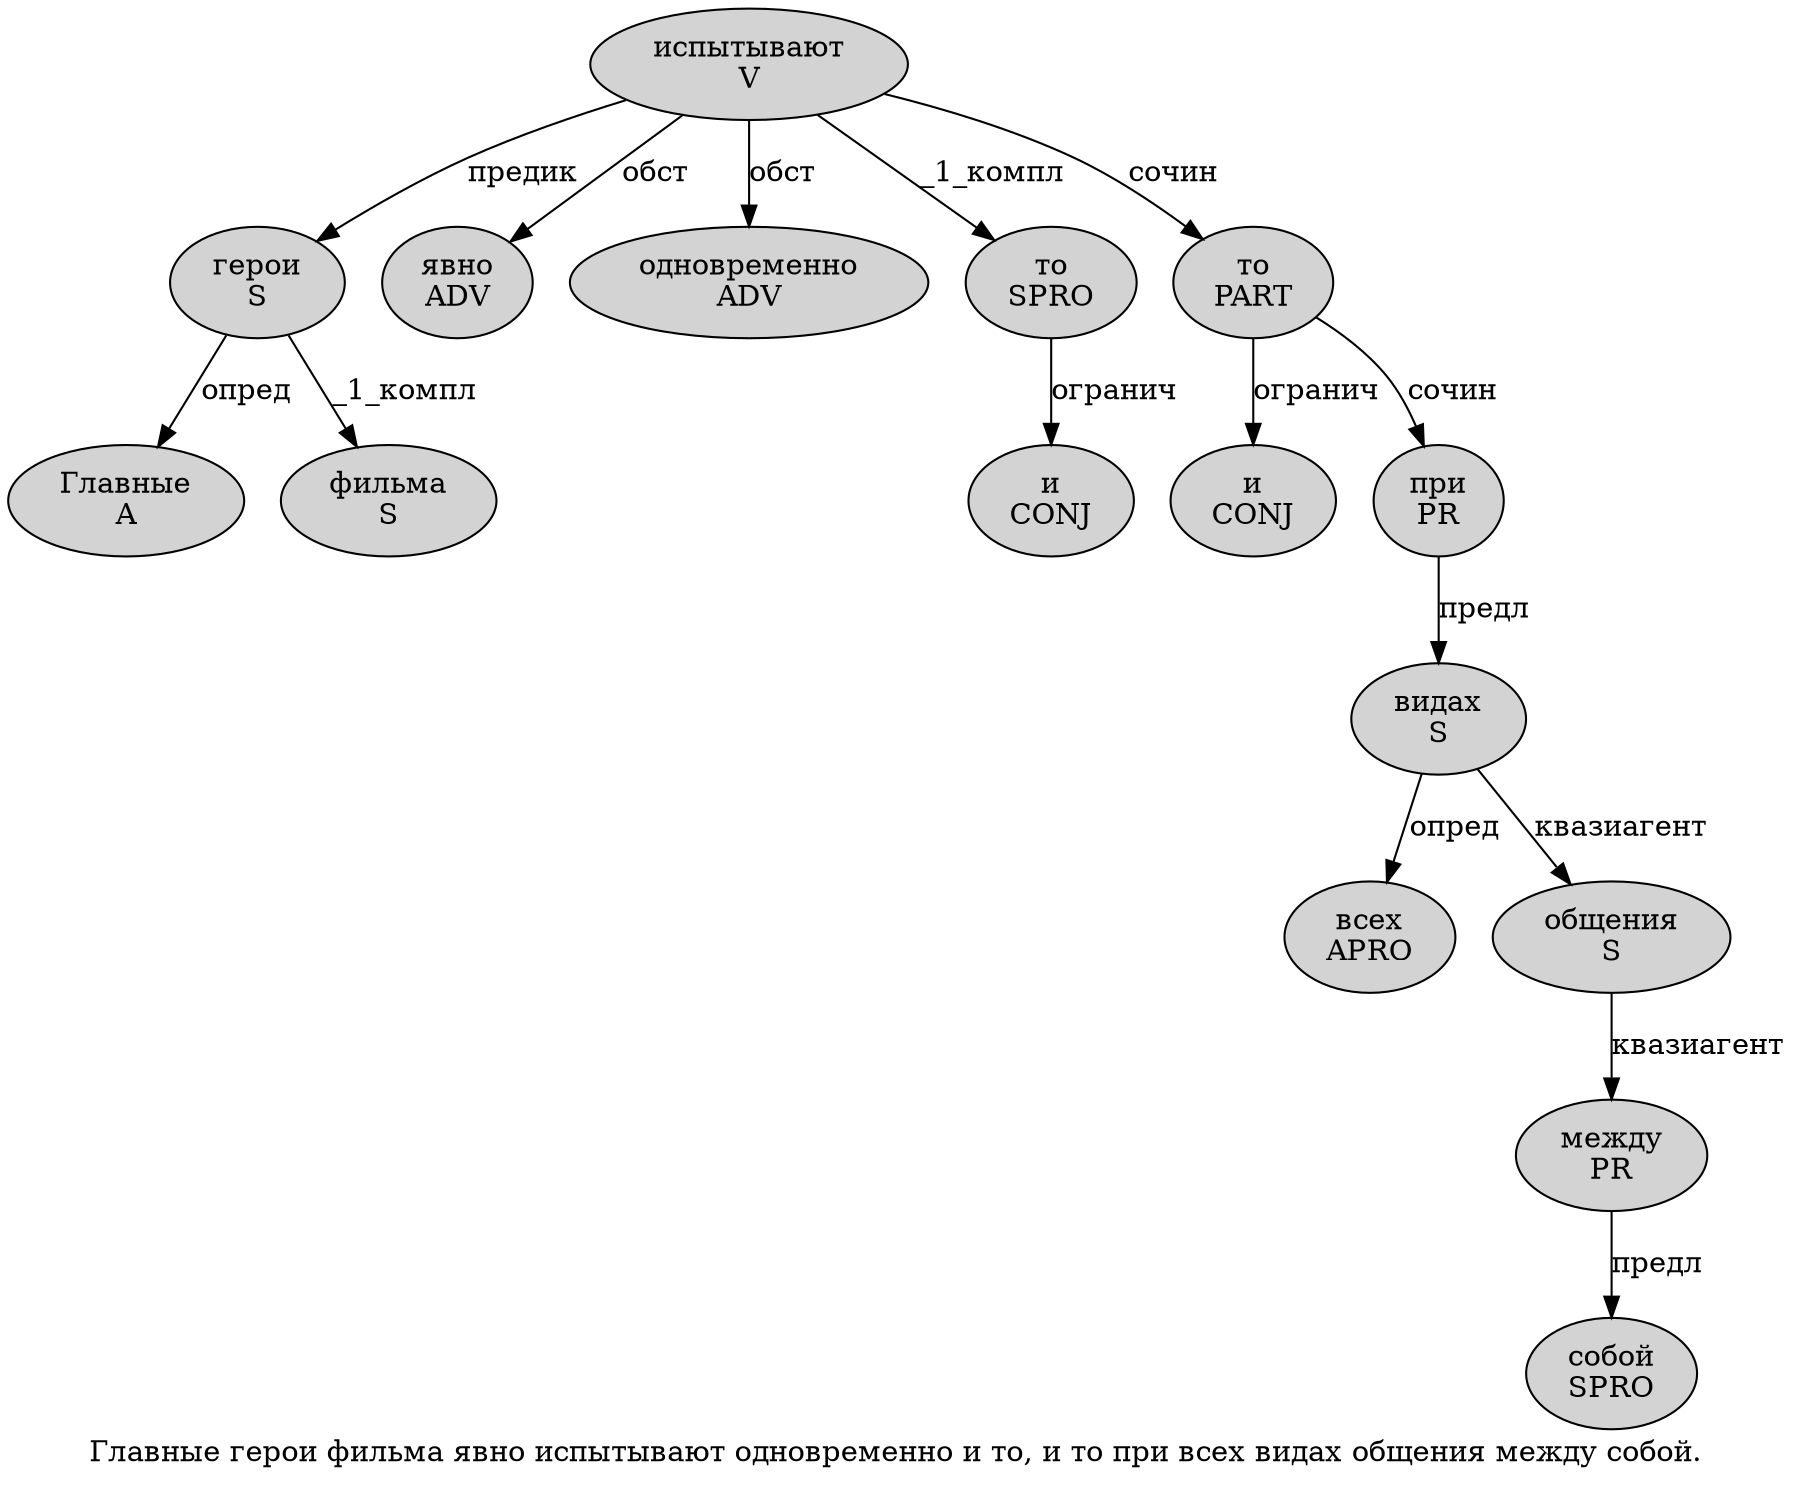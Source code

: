 digraph SENTENCE_2995 {
	graph [label="Главные герои фильма явно испытывают одновременно и то, и то при всех видах общения между собой."]
	node [style=filled]
		0 [label="Главные
A" color="" fillcolor=lightgray penwidth=1 shape=ellipse]
		1 [label="герои
S" color="" fillcolor=lightgray penwidth=1 shape=ellipse]
		2 [label="фильма
S" color="" fillcolor=lightgray penwidth=1 shape=ellipse]
		3 [label="явно
ADV" color="" fillcolor=lightgray penwidth=1 shape=ellipse]
		4 [label="испытывают
V" color="" fillcolor=lightgray penwidth=1 shape=ellipse]
		5 [label="одновременно
ADV" color="" fillcolor=lightgray penwidth=1 shape=ellipse]
		6 [label="и
CONJ" color="" fillcolor=lightgray penwidth=1 shape=ellipse]
		7 [label="то
SPRO" color="" fillcolor=lightgray penwidth=1 shape=ellipse]
		9 [label="и
CONJ" color="" fillcolor=lightgray penwidth=1 shape=ellipse]
		10 [label="то
PART" color="" fillcolor=lightgray penwidth=1 shape=ellipse]
		11 [label="при
PR" color="" fillcolor=lightgray penwidth=1 shape=ellipse]
		12 [label="всех
APRO" color="" fillcolor=lightgray penwidth=1 shape=ellipse]
		13 [label="видах
S" color="" fillcolor=lightgray penwidth=1 shape=ellipse]
		14 [label="общения
S" color="" fillcolor=lightgray penwidth=1 shape=ellipse]
		15 [label="между
PR" color="" fillcolor=lightgray penwidth=1 shape=ellipse]
		16 [label="собой
SPRO" color="" fillcolor=lightgray penwidth=1 shape=ellipse]
			1 -> 0 [label="опред"]
			1 -> 2 [label="_1_компл"]
			7 -> 6 [label="огранич"]
			4 -> 1 [label="предик"]
			4 -> 3 [label="обст"]
			4 -> 5 [label="обст"]
			4 -> 7 [label="_1_компл"]
			4 -> 10 [label="сочин"]
			10 -> 9 [label="огранич"]
			10 -> 11 [label="сочин"]
			13 -> 12 [label="опред"]
			13 -> 14 [label="квазиагент"]
			15 -> 16 [label="предл"]
			11 -> 13 [label="предл"]
			14 -> 15 [label="квазиагент"]
}